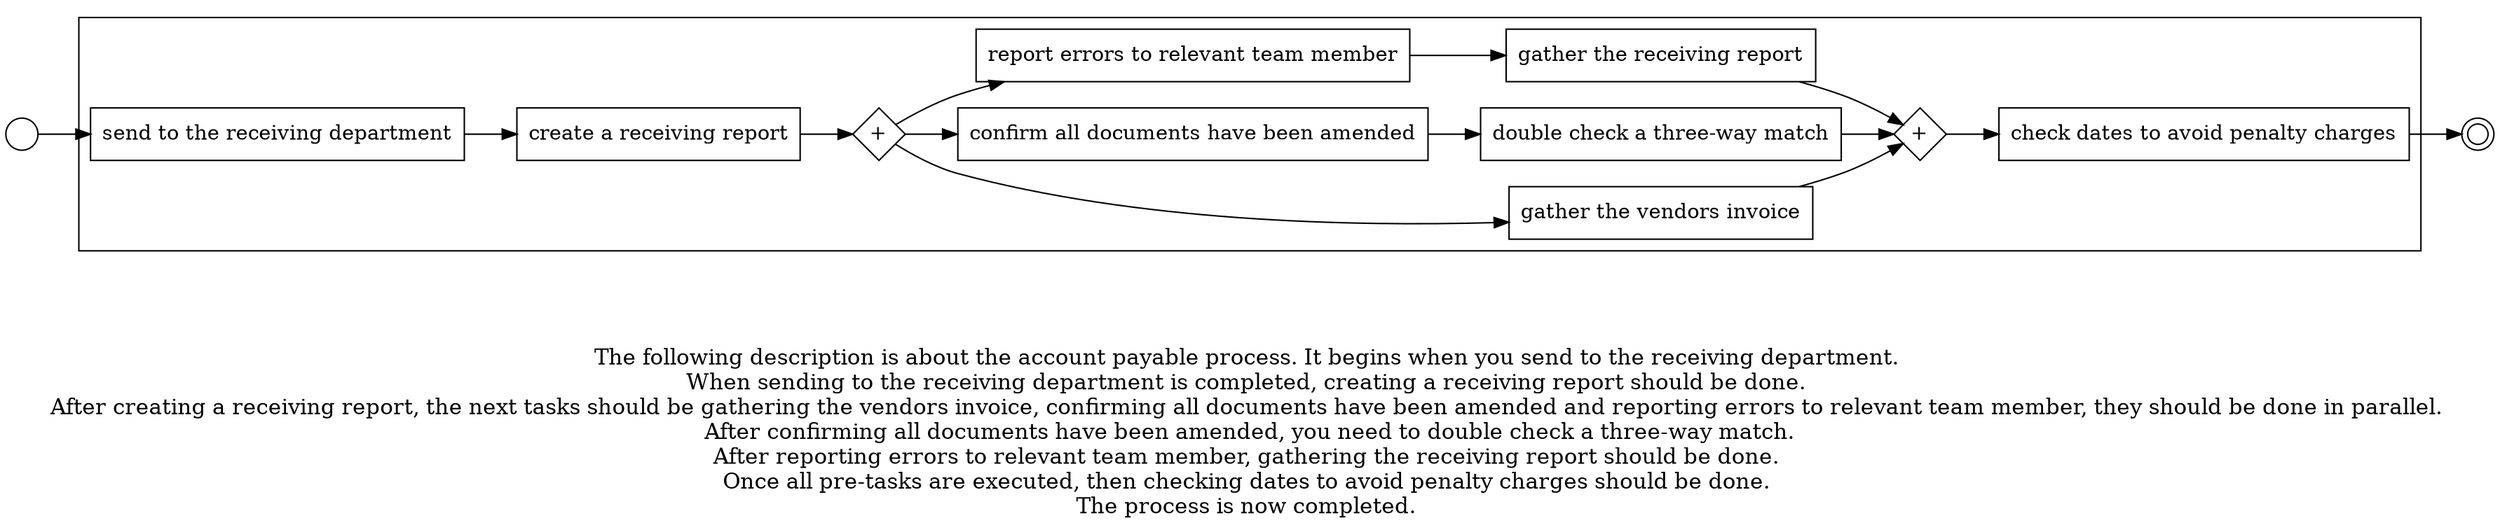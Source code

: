 digraph account_payable_process_45 {
	graph [rankdir=LR]
	START_NODE [label="" shape=circle width=0.3]
	subgraph CLUSTER_0 {
		"send to the receiving department" [shape=box]
		"create a receiving report" [shape=box]
		"send to the receiving department" -> "create a receiving report"
		"AND_SPLIT--3. Document validation_8Q5T" [label="+" fixedsize=true shape=diamond width=0.5]
		"create a receiving report" -> "AND_SPLIT--3. Document validation_8Q5T"
		"gather the vendors invoice" [shape=box]
		"AND_SPLIT--3. Document validation_8Q5T" -> "gather the vendors invoice"
		"confirm all documents have been amended" [shape=box]
		"AND_SPLIT--3. Document validation_8Q5T" -> "confirm all documents have been amended"
		"report errors to relevant team member" [shape=box]
		"AND_SPLIT--3. Document validation_8Q5T" -> "report errors to relevant team member"
		"double check a three-way match" [shape=box]
		"confirm all documents have been amended" -> "double check a three-way match"
		"gather the receiving report" [shape=box]
		"report errors to relevant team member" -> "gather the receiving report"
		"AND_JOIN--3. Document validation_8Q5T" [label="+" fixedsize=true shape=diamond width=0.5]
		"gather the vendors invoice" -> "AND_JOIN--3. Document validation_8Q5T"
		"double check a three-way match" -> "AND_JOIN--3. Document validation_8Q5T"
		"gather the receiving report" -> "AND_JOIN--3. Document validation_8Q5T"
		"check dates to avoid penalty charges" [shape=box]
		"AND_JOIN--3. Document validation_8Q5T" -> "check dates to avoid penalty charges"
	}
	START_NODE -> "send to the receiving department"
	END_NODE [label="" shape=doublecircle width=0.2]
	"check dates to avoid penalty charges" -> END_NODE
	fontsize=15 label="\n\n
The following description is about the account payable process. It begins when you send to the receiving department. 
When sending to the receiving department is completed, creating a receiving report should be done. 
After creating a receiving report, the next tasks should be gathering the vendors invoice, confirming all documents have been amended and reporting errors to relevant team member, they should be done in parallel. 
After confirming all documents have been amended, you need to double check a three-way match.
After reporting errors to relevant team member, gathering the receiving report should be done. 
Once all pre-tasks are executed, then checking dates to avoid penalty charges should be done. 
The process is now completed. 
"
}
